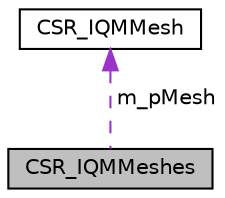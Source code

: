 digraph "CSR_IQMMeshes"
{
 // LATEX_PDF_SIZE
  edge [fontname="Helvetica",fontsize="10",labelfontname="Helvetica",labelfontsize="10"];
  node [fontname="Helvetica",fontsize="10",shape=record];
  Node1 [label="CSR_IQMMeshes",height=0.2,width=0.4,color="black", fillcolor="grey75", style="filled", fontcolor="black",tooltip=" "];
  Node2 -> Node1 [dir="back",color="darkorchid3",fontsize="10",style="dashed",label=" m_pMesh" ,fontname="Helvetica"];
  Node2 [label="CSR_IQMMesh",height=0.2,width=0.4,color="black", fillcolor="white", style="filled",URL="$struct_c_s_r___i_q_m_mesh.html",tooltip=" "];
}
